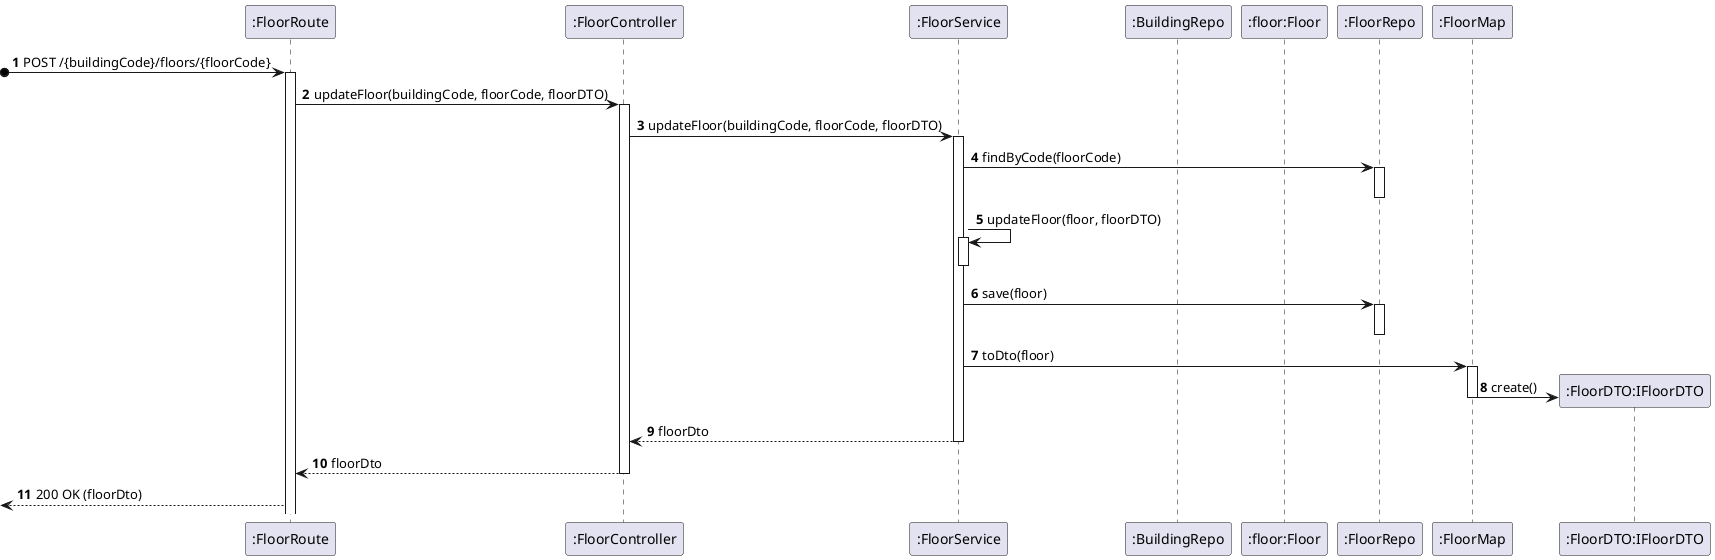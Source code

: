 @startuml _process-view
autonumber
participant route as ":FloorRoute"
participant controller as ":FloorController"
participant service as ":FloorService"
participant building_repo as ":BuildingRepo"
participant floor as ":floor:Floor"
participant floor_repo as ":FloorRepo"
participant map as ":FloorMap"
participant floor_dto as ":FloorDTO:IFloorDTO"

?o-> route : POST /{buildingCode}/floors/{floorCode}
activate route
route -> controller : updateFloor(buildingCode, floorCode, floorDTO)
activate controller
controller -> service : updateFloor(buildingCode, floorCode, floorDTO)
activate service
service -> floor_repo : findByCode(floorCode)
activate floor_repo
deactivate floor_repo
service -> service : updateFloor(floor, floorDTO)
activate service
deactivate service
service -> floor_repo : save(floor)
activate floor_repo
deactivate floor_repo
service -> map : toDto(floor)
activate map
map -> floor_dto** : create()
deactivate map
service --> controller : floorDto
deactivate service
controller --> route : floorDto
deactivate controller
<-- route : 200 OK (floorDto)


@enduml
